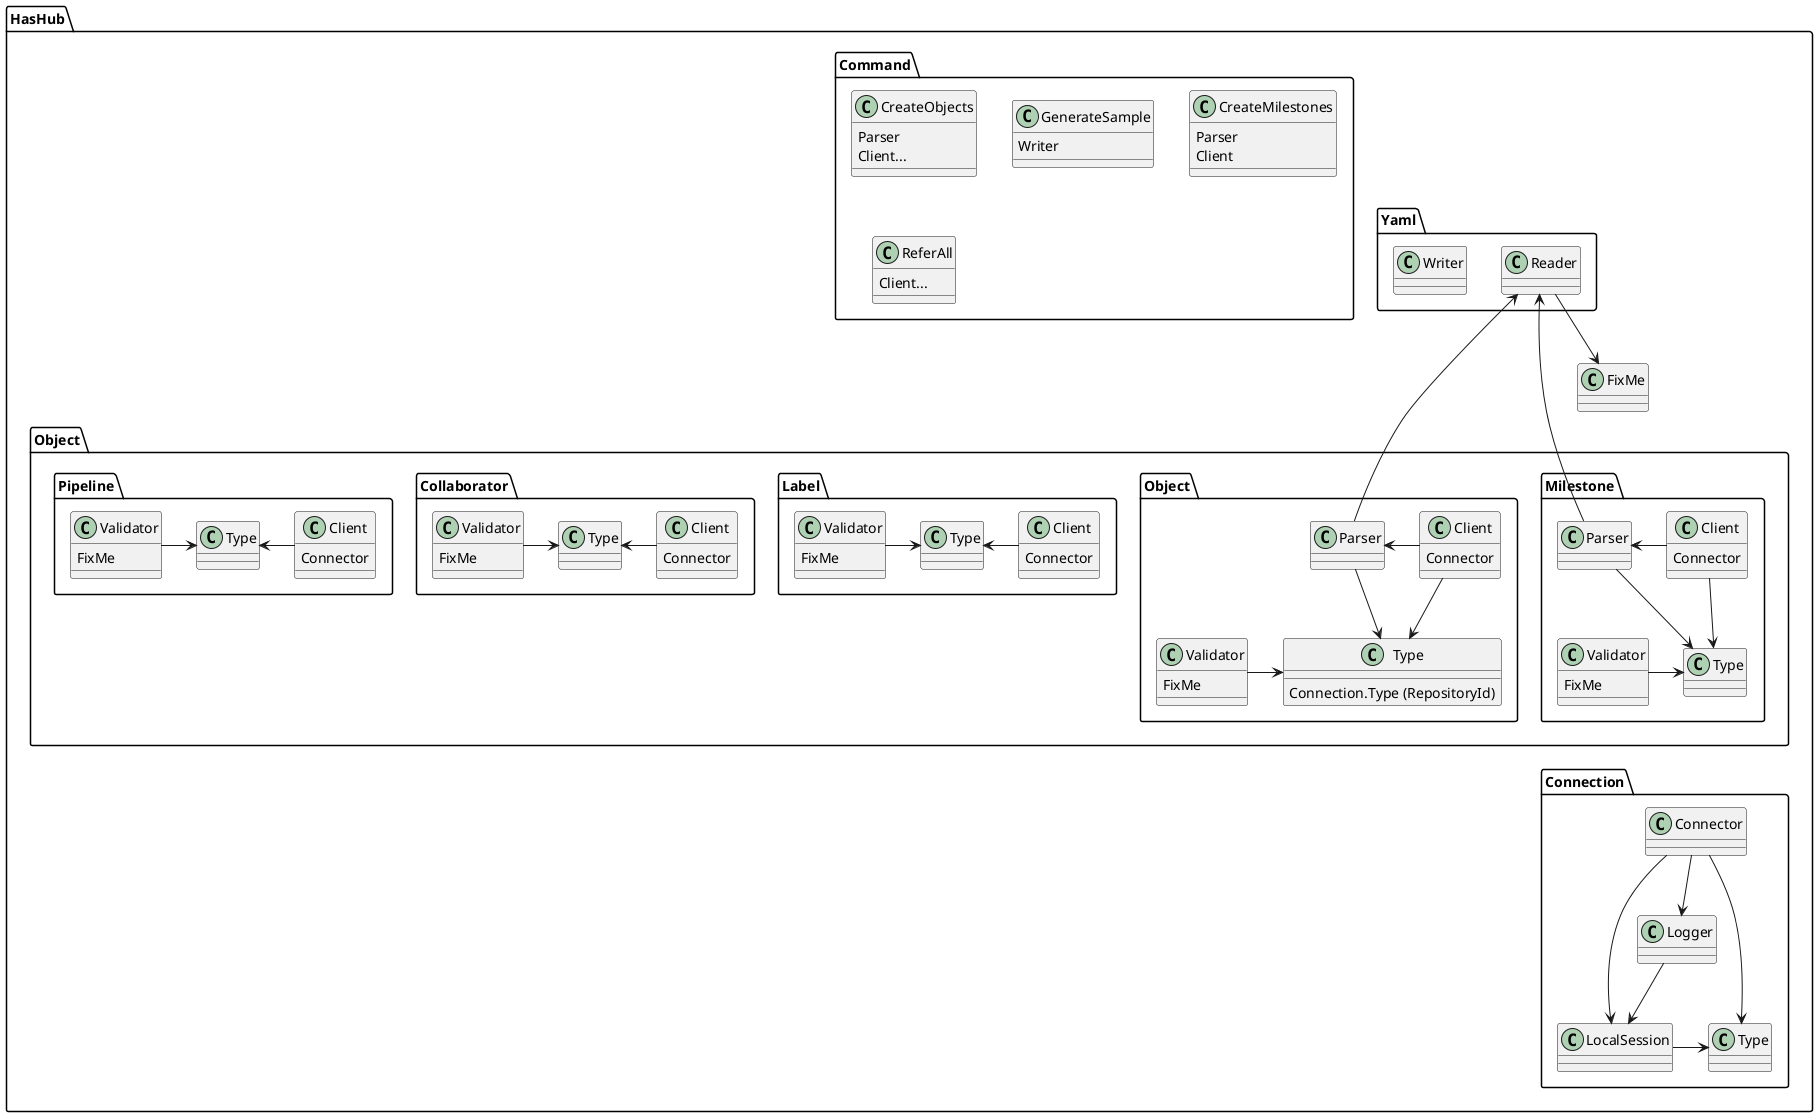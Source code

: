 @startuml

namespace HasHub {
  namespace Command {
    class CreateObjects {
      Parser
      Client...
    }
    class CreateMilestones {
      Parser
      Client
    }
    class ReferAll {
      Client...
    }
    class GenerateSample {
      Writer
    }
  }
  namespace Object {
    namespace Object {
      class Validator {
        FixMe
      }
      class Client {
        Connector
      }
      class Type {
        Connection.Type (RepositoryId)
      }
      class Parser
      Validator -r-> Type
      Client --> Type
      Client -l-> Parser
      Parser -d-> Type
    }
    namespace Milestone {
      class Validator {
        FixMe
      }
      class Client {
        Connector
      }
      class Type
      class Parser
      Validator -r-> Type
      Client --> Type
      Client -l-> Parser
      Parser -d-> Type
    }
    namespace Label {
      class Validator {
        FixMe
      }
      class Client {
        Connector
      }
      class Type
      Validator -r-> Type
      Client -l-> Type
    }
    namespace Collaborator {
      class Validator {
        FixMe
      }
      class Client {
        Connector
      }
      class Type
      Validator -r-> Type
      Client -l-> Type
    }
    namespace Pipeline {
      class Validator {
        FixMe
      }
      class Client {
        Connector
      }
      class Type
      Validator -r-> Type
      Client -l-> Type
    }
  }
  namespace Connection {
    class Connector
    class LocalSession
    class Type
    class Logger
    Connector --> Type
    Connector --> Logger
    Logger --> LocalSession
    Connector --> LocalSession
    LocalSession -r-> Type
  }
  class FixMe
  namespace Yaml {
    class Reader
    class Writer
  }
}

HasHub.Command.GenerateSample -[hidden]d-> HasHub.Yaml.Writer

HasHub.Object.Object.Parser -u-> HasHub.Yaml.Reader
HasHub.Object.Milestone.Parser -u--> HasHub.Yaml.Reader

HasHub.Yaml.Reader --> HasHub.FixMe

HasHub.Object.Milestone.Type -[hidden]d-> HasHub.Connection.Connector

@enduml